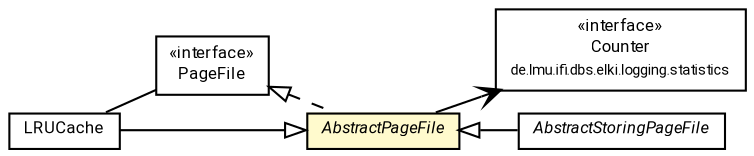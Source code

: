 #!/usr/local/bin/dot
#
# Class diagram 
# Generated by UMLGraph version R5_7_2-60-g0e99a6 (http://www.spinellis.gr/umlgraph/)
#

digraph G {
	graph [fontnames="svg"]
	edge [fontname="Roboto",fontsize=7,labelfontname="Roboto",labelfontsize=7,color="black"];
	node [fontname="Roboto",fontcolor="black",fontsize=8,shape=plaintext,margin=0,width=0,height=0];
	nodesep=0.15;
	ranksep=0.25;
	rankdir=LR;
	// de.lmu.ifi.dbs.elki.persistent.LRUCache<P extends de.lmu.ifi.dbs.elki.persistent.Page>
	c1217520 [label=<<table title="de.lmu.ifi.dbs.elki.persistent.LRUCache" border="0" cellborder="1" cellspacing="0" cellpadding="2" href="LRUCache.html" target="_parent">
		<tr><td><table border="0" cellspacing="0" cellpadding="1">
		<tr><td align="center" balign="center"> <font face="Roboto">LRUCache</font> </td></tr>
		</table></td></tr>
		</table>>, URL="LRUCache.html"];
	// de.lmu.ifi.dbs.elki.logging.statistics.Counter
	c1220318 [label=<<table title="de.lmu.ifi.dbs.elki.logging.statistics.Counter" border="0" cellborder="1" cellspacing="0" cellpadding="2" href="../logging/statistics/Counter.html" target="_parent">
		<tr><td><table border="0" cellspacing="0" cellpadding="1">
		<tr><td align="center" balign="center"> &#171;interface&#187; </td></tr>
		<tr><td align="center" balign="center"> <font face="Roboto">Counter</font> </td></tr>
		<tr><td align="center" balign="center"> <font face="Roboto" point-size="7.0">de.lmu.ifi.dbs.elki.logging.statistics</font> </td></tr>
		</table></td></tr>
		</table>>, URL="../logging/statistics/Counter.html"];
	// de.lmu.ifi.dbs.elki.persistent.AbstractStoringPageFile<P extends de.lmu.ifi.dbs.elki.persistent.Page>
	c1220549 [label=<<table title="de.lmu.ifi.dbs.elki.persistent.AbstractStoringPageFile" border="0" cellborder="1" cellspacing="0" cellpadding="2" href="AbstractStoringPageFile.html" target="_parent">
		<tr><td><table border="0" cellspacing="0" cellpadding="1">
		<tr><td align="center" balign="center"> <font face="Roboto"><i>AbstractStoringPageFile</i></font> </td></tr>
		</table></td></tr>
		</table>>, URL="AbstractStoringPageFile.html"];
	// de.lmu.ifi.dbs.elki.persistent.PageFile<P extends de.lmu.ifi.dbs.elki.persistent.Page>
	c1220550 [label=<<table title="de.lmu.ifi.dbs.elki.persistent.PageFile" border="0" cellborder="1" cellspacing="0" cellpadding="2" href="PageFile.html" target="_parent">
		<tr><td><table border="0" cellspacing="0" cellpadding="1">
		<tr><td align="center" balign="center"> &#171;interface&#187; </td></tr>
		<tr><td align="center" balign="center"> <font face="Roboto">PageFile</font> </td></tr>
		</table></td></tr>
		</table>>, URL="PageFile.html"];
	// de.lmu.ifi.dbs.elki.persistent.AbstractPageFile<P extends de.lmu.ifi.dbs.elki.persistent.Page>
	c1220553 [label=<<table title="de.lmu.ifi.dbs.elki.persistent.AbstractPageFile" border="0" cellborder="1" cellspacing="0" cellpadding="2" bgcolor="lemonChiffon" href="AbstractPageFile.html" target="_parent">
		<tr><td><table border="0" cellspacing="0" cellpadding="1">
		<tr><td align="center" balign="center"> <font face="Roboto"><i>AbstractPageFile</i></font> </td></tr>
		</table></td></tr>
		</table>>, URL="AbstractPageFile.html"];
	// de.lmu.ifi.dbs.elki.persistent.LRUCache<P extends de.lmu.ifi.dbs.elki.persistent.Page> extends de.lmu.ifi.dbs.elki.persistent.AbstractPageFile<P extends de.lmu.ifi.dbs.elki.persistent.Page>
	c1220553 -> c1217520 [arrowtail=empty,dir=back,weight=10];
	// de.lmu.ifi.dbs.elki.persistent.LRUCache<P extends de.lmu.ifi.dbs.elki.persistent.Page> assoc de.lmu.ifi.dbs.elki.persistent.PageFile<P extends de.lmu.ifi.dbs.elki.persistent.Page>
	c1217520 -> c1220550 [arrowhead=none,weight=2];
	// de.lmu.ifi.dbs.elki.persistent.AbstractStoringPageFile<P extends de.lmu.ifi.dbs.elki.persistent.Page> extends de.lmu.ifi.dbs.elki.persistent.AbstractPageFile<P extends de.lmu.ifi.dbs.elki.persistent.Page>
	c1220553 -> c1220549 [arrowtail=empty,dir=back,weight=10];
	// de.lmu.ifi.dbs.elki.persistent.AbstractPageFile<P extends de.lmu.ifi.dbs.elki.persistent.Page> implements de.lmu.ifi.dbs.elki.persistent.PageFile<P extends de.lmu.ifi.dbs.elki.persistent.Page>
	c1220550 -> c1220553 [arrowtail=empty,style=dashed,dir=back,weight=9];
	// de.lmu.ifi.dbs.elki.persistent.AbstractPageFile<P extends de.lmu.ifi.dbs.elki.persistent.Page> navassoc de.lmu.ifi.dbs.elki.logging.statistics.Counter
	c1220553 -> c1220318 [arrowhead=open,weight=1];
}

